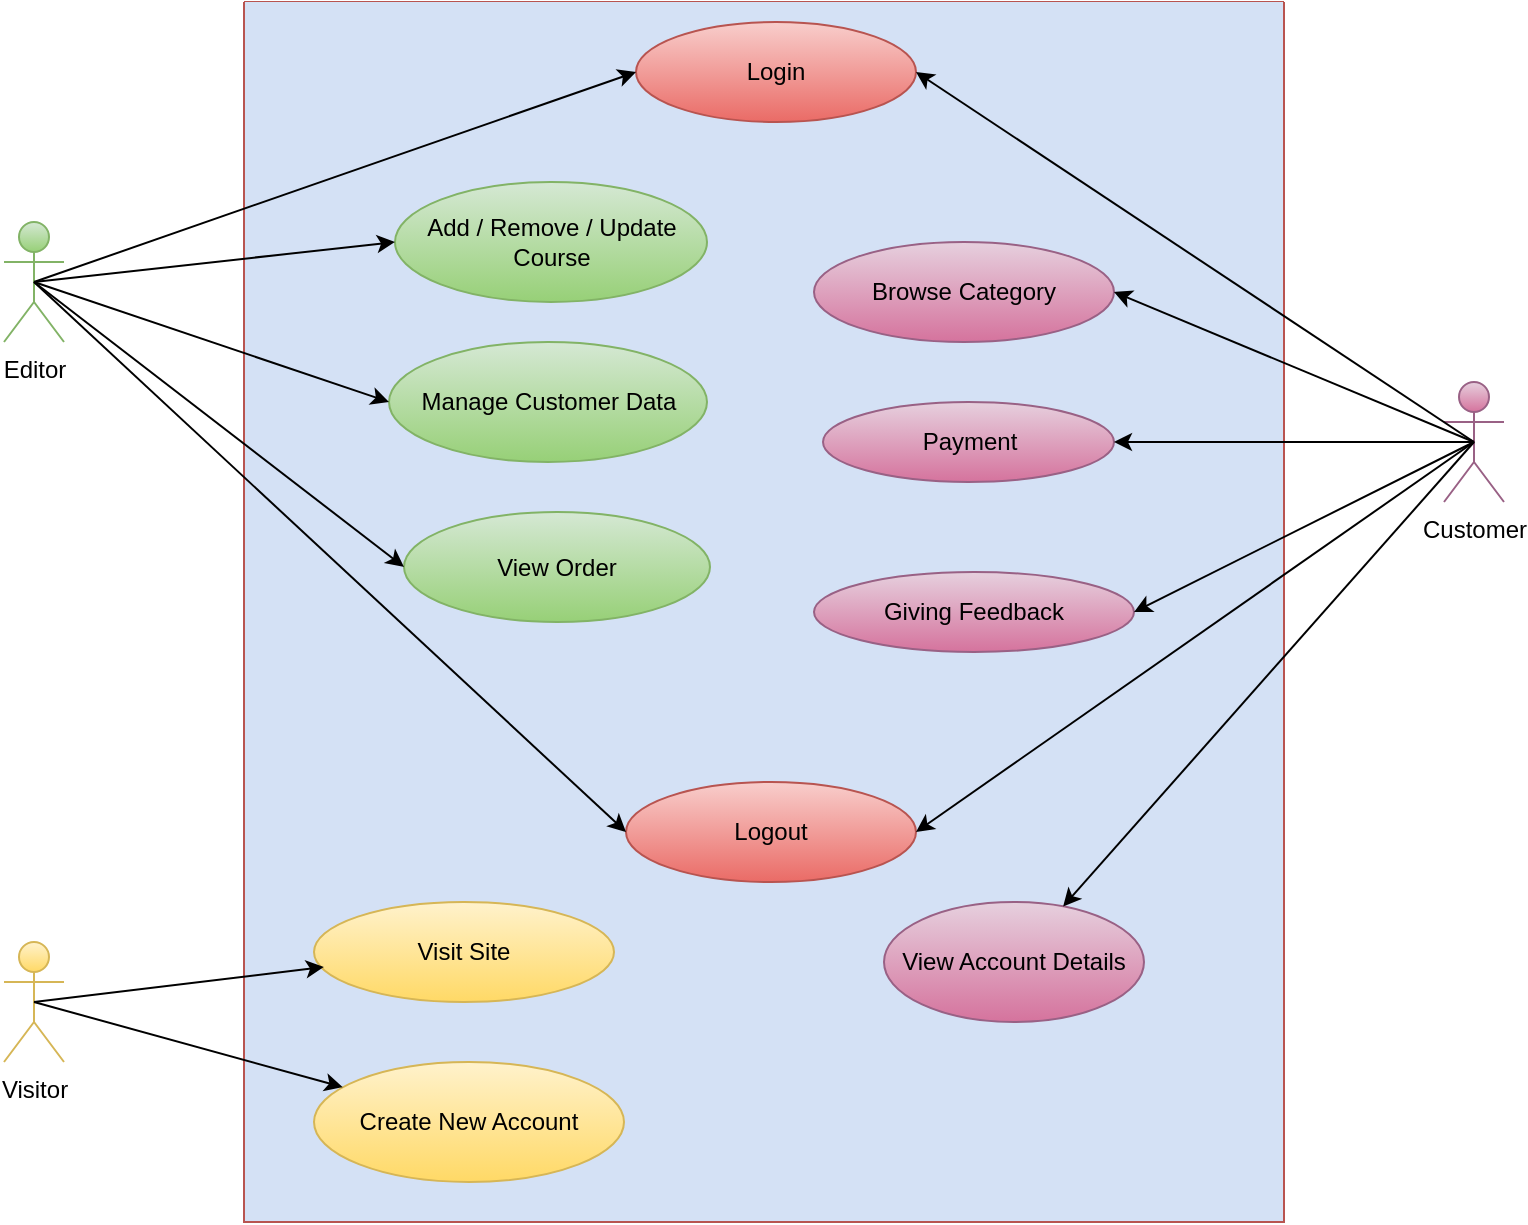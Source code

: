 <mxfile compressed="true" version="16.5.6" type="github"><diagram id="SVKaOEhVigUVczkBLGVq" name="Page-1"><mxGraphModel dx="868" dy="450" grid="1" gridSize="10" guides="1" tooltips="1" connect="1" arrows="1" fold="1" page="1" pageScale="1" pageWidth="827" pageHeight="1169" math="0" shadow="0"><root><object label="" id="0"><mxCell/></object><mxCell id="1" parent="0"/><mxCell id="2un76AmxoCiAzIp-n82Q-10" value="" style="swimlane;startSize=0;fillColor=#f8cecc;strokeColor=#b85450;swimlaneFillColor=#D4E1F5;gradientDirection=south;gradientColor=none;rounded=0;shadow=0;sketch=0;glass=0;labelBackgroundColor=none;" parent="1" vertex="1"><mxGeometry x="160" y="30" width="520" height="610" as="geometry"/></mxCell><mxCell id="c1tF5glh7n1Xves2hnFM-6" value="Create New Account" style="ellipse;whiteSpace=wrap;html=1;fillColor=#fff2cc;strokeColor=#d6b656;gradientColor=#ffd966;" parent="2un76AmxoCiAzIp-n82Q-10" vertex="1"><mxGeometry x="35" y="530" width="155" height="60" as="geometry"/></mxCell><mxCell id="c1tF5glh7n1Xves2hnFM-5" value="Visit Site" style="ellipse;whiteSpace=wrap;html=1;fillColor=#fff2cc;strokeColor=#d6b656;gradientColor=#ffd966;" parent="2un76AmxoCiAzIp-n82Q-10" vertex="1"><mxGeometry x="35" y="450" width="150" height="50" as="geometry"/></mxCell><mxCell id="c1tF5glh7n1Xves2hnFM-3" value="Logout" style="ellipse;whiteSpace=wrap;html=1;fillColor=#f8cecc;strokeColor=#b85450;gradientColor=#ea6b66;" parent="2un76AmxoCiAzIp-n82Q-10" vertex="1"><mxGeometry x="191" y="390" width="145" height="50" as="geometry"/></mxCell><mxCell id="c1tF5glh7n1Xves2hnFM-4" value="View Account Details" style="ellipse;whiteSpace=wrap;html=1;fillColor=#e6d0de;strokeColor=#996185;gradientColor=#d5739d;" parent="2un76AmxoCiAzIp-n82Q-10" vertex="1"><mxGeometry x="320" y="450" width="130" height="60" as="geometry"/></mxCell><mxCell id="2un76AmxoCiAzIp-n82Q-3" value="Giving Feedback" style="ellipse;whiteSpace=wrap;html=1;fillColor=#e6d0de;strokeColor=#996185;gradientColor=#d5739d;" parent="2un76AmxoCiAzIp-n82Q-10" vertex="1"><mxGeometry x="285" y="285" width="160" height="40" as="geometry"/></mxCell><mxCell id="2un76AmxoCiAzIp-n82Q-2" value="Payment" style="ellipse;whiteSpace=wrap;html=1;fillColor=#e6d0de;strokeColor=#996185;gradientColor=#d5739d;" parent="2un76AmxoCiAzIp-n82Q-10" vertex="1"><mxGeometry x="289.5" y="200" width="145.5" height="40" as="geometry"/></mxCell><mxCell id="2un76AmxoCiAzIp-n82Q-1" value="Browse Category" style="ellipse;whiteSpace=wrap;html=1;fillColor=#e6d0de;strokeColor=#996185;gradientColor=#d5739d;" parent="2un76AmxoCiAzIp-n82Q-10" vertex="1"><mxGeometry x="285" y="120" width="150" height="50" as="geometry"/></mxCell><mxCell id="c1tF5glh7n1Xves2hnFM-2" value="Login" style="ellipse;whiteSpace=wrap;html=1;fillColor=#f8cecc;strokeColor=#b85450;gradientColor=#ea6b66;" parent="2un76AmxoCiAzIp-n82Q-10" vertex="1"><mxGeometry x="196" y="10" width="140" height="50" as="geometry"/></mxCell><mxCell id="2un76AmxoCiAzIp-n82Q-4" value="Add / Remove / Update Course" style="ellipse;whiteSpace=wrap;html=1;fillColor=#d5e8d4;strokeColor=#82b366;gradientColor=#97d077;" parent="2un76AmxoCiAzIp-n82Q-10" vertex="1"><mxGeometry x="75.5" y="90" width="156" height="60" as="geometry"/></mxCell><mxCell id="2un76AmxoCiAzIp-n82Q-12" value="Manage Customer Data" style="ellipse;whiteSpace=wrap;html=1;rounded=0;shadow=0;glass=0;labelBackgroundColor=none;sketch=0;gradientDirection=south;fillColor=#d5e8d4;strokeColor=#82b366;gradientColor=#97d077;" parent="2un76AmxoCiAzIp-n82Q-10" vertex="1"><mxGeometry x="72.5" y="170" width="159" height="60" as="geometry"/></mxCell><mxCell id="2un76AmxoCiAzIp-n82Q-15" value="View Order" style="ellipse;whiteSpace=wrap;html=1;rounded=0;shadow=0;glass=0;labelBackgroundColor=none;sketch=0;gradientDirection=south;fillColor=#d5e8d4;strokeColor=#82b366;gradientColor=#97d077;" parent="2un76AmxoCiAzIp-n82Q-10" vertex="1"><mxGeometry x="80" y="255" width="153" height="55" as="geometry"/></mxCell><mxCell id="cUy7YZxRetMB7Kt8PGve-1" value="Editor" style="shape=umlActor;verticalLabelPosition=bottom;verticalAlign=top;html=1;outlineConnect=0;fillColor=#d5e8d4;gradientColor=#97d077;strokeColor=#82b366;" parent="1" vertex="1"><mxGeometry x="40" y="140" width="30" height="60" as="geometry"/></mxCell><mxCell id="cUy7YZxRetMB7Kt8PGve-2" value="Visitor" style="shape=umlActor;verticalLabelPosition=bottom;verticalAlign=top;html=1;outlineConnect=0;fillColor=#fff2cc;gradientColor=#ffd966;strokeColor=#d6b656;" parent="1" vertex="1"><mxGeometry x="40" y="500" width="30" height="60" as="geometry"/></mxCell><mxCell id="aoWT-LzkS2eulk2DC-qY-1" value="Customer" style="shape=umlActor;verticalLabelPosition=bottom;verticalAlign=top;html=1;outlineConnect=0;fillColor=#e6d0de;gradientColor=#d5739d;strokeColor=#996185;" parent="1" vertex="1"><mxGeometry x="760" y="220" width="30" height="60" as="geometry"/></mxCell><mxCell id="IfXhBUEUI42p9_bn3BJ2-1" value="" style="endArrow=classic;html=1;rounded=0;entryX=0;entryY=0.5;entryDx=0;entryDy=0;exitX=0.5;exitY=0.5;exitDx=0;exitDy=0;exitPerimeter=0;" parent="1" source="cUy7YZxRetMB7Kt8PGve-1" target="c1tF5glh7n1Xves2hnFM-2" edge="1"><mxGeometry width="50" height="50" relative="1" as="geometry"><mxPoint x="80" y="125" as="sourcePoint"/><mxPoint x="350" y="90" as="targetPoint"/></mxGeometry></mxCell><mxCell id="IfXhBUEUI42p9_bn3BJ2-2" value="" style="endArrow=classic;html=1;rounded=0;entryX=1;entryY=0.5;entryDx=0;entryDy=0;exitX=0.5;exitY=0.5;exitDx=0;exitDy=0;exitPerimeter=0;" parent="1" source="aoWT-LzkS2eulk2DC-qY-1" target="c1tF5glh7n1Xves2hnFM-2" edge="1"><mxGeometry width="50" height="50" relative="1" as="geometry"><mxPoint x="760" y="240" as="sourcePoint"/><mxPoint x="740" y="70" as="targetPoint"/></mxGeometry></mxCell><mxCell id="IfXhBUEUI42p9_bn3BJ2-3" value="" style="endArrow=classic;html=1;rounded=0;entryX=1;entryY=0.5;entryDx=0;entryDy=0;exitX=0.5;exitY=0.5;exitDx=0;exitDy=0;exitPerimeter=0;" parent="1" source="aoWT-LzkS2eulk2DC-qY-1" target="c1tF5glh7n1Xves2hnFM-3" edge="1"><mxGeometry width="50" height="50" relative="1" as="geometry"><mxPoint x="760" y="260" as="sourcePoint"/><mxPoint x="483.499" y="115.159" as="targetPoint"/></mxGeometry></mxCell><mxCell id="IfXhBUEUI42p9_bn3BJ2-4" value="" style="endArrow=classic;html=1;rounded=0;entryX=0;entryY=0.5;entryDx=0;entryDy=0;exitX=0.5;exitY=0.5;exitDx=0;exitDy=0;exitPerimeter=0;" parent="1" source="cUy7YZxRetMB7Kt8PGve-1" target="c1tF5glh7n1Xves2hnFM-3" edge="1"><mxGeometry width="50" height="50" relative="1" as="geometry"><mxPoint x="80" y="135" as="sourcePoint"/><mxPoint x="364.375" y="114.463" as="targetPoint"/></mxGeometry></mxCell><mxCell id="IfXhBUEUI42p9_bn3BJ2-5" value="" style="endArrow=classic;html=1;rounded=0;exitX=0.5;exitY=0.5;exitDx=0;exitDy=0;exitPerimeter=0;" parent="1" source="aoWT-LzkS2eulk2DC-qY-1" target="c1tF5glh7n1Xves2hnFM-4" edge="1"><mxGeometry width="50" height="50" relative="1" as="geometry"><mxPoint x="760" y="280" as="sourcePoint"/><mxPoint x="480" y="350" as="targetPoint"/></mxGeometry></mxCell><mxCell id="IfXhBUEUI42p9_bn3BJ2-6" value="" style="endArrow=classic;html=1;rounded=0;entryX=0.033;entryY=0.65;entryDx=0;entryDy=0;entryPerimeter=0;exitX=0.5;exitY=0.5;exitDx=0;exitDy=0;exitPerimeter=0;" parent="1" source="cUy7YZxRetMB7Kt8PGve-2" target="c1tF5glh7n1Xves2hnFM-5" edge="1"><mxGeometry width="50" height="50" relative="1" as="geometry"><mxPoint x="80" y="480" as="sourcePoint"/><mxPoint x="130" y="430" as="targetPoint"/></mxGeometry></mxCell><mxCell id="IfXhBUEUI42p9_bn3BJ2-7" value="" style="endArrow=classic;html=1;rounded=0;exitX=0.5;exitY=0.5;exitDx=0;exitDy=0;exitPerimeter=0;" parent="1" source="cUy7YZxRetMB7Kt8PGve-2" target="c1tF5glh7n1Xves2hnFM-6" edge="1"><mxGeometry width="50" height="50" relative="1" as="geometry"><mxPoint x="80" y="490" as="sourcePoint"/><mxPoint x="223.96" y="422" as="targetPoint"/></mxGeometry></mxCell><mxCell id="2un76AmxoCiAzIp-n82Q-5" value="" style="endArrow=classic;html=1;rounded=0;entryX=1;entryY=0.5;entryDx=0;entryDy=0;exitX=0.5;exitY=0.5;exitDx=0;exitDy=0;exitPerimeter=0;" parent="1" source="aoWT-LzkS2eulk2DC-qY-1" target="2un76AmxoCiAzIp-n82Q-1" edge="1"><mxGeometry width="50" height="50" relative="1" as="geometry"><mxPoint x="760" y="250" as="sourcePoint"/><mxPoint x="490" y="100" as="targetPoint"/></mxGeometry></mxCell><mxCell id="2un76AmxoCiAzIp-n82Q-6" value="" style="endArrow=classic;html=1;rounded=0;entryX=1;entryY=0.5;entryDx=0;entryDy=0;exitX=0.5;exitY=0.5;exitDx=0;exitDy=0;exitPerimeter=0;" parent="1" source="aoWT-LzkS2eulk2DC-qY-1" target="2un76AmxoCiAzIp-n82Q-2" edge="1"><mxGeometry width="50" height="50" relative="1" as="geometry"><mxPoint x="760" y="250" as="sourcePoint"/><mxPoint x="610" y="185" as="targetPoint"/></mxGeometry></mxCell><mxCell id="2un76AmxoCiAzIp-n82Q-7" value="" style="endArrow=classic;html=1;rounded=0;entryX=1;entryY=0.5;entryDx=0;entryDy=0;exitX=0.5;exitY=0.5;exitDx=0;exitDy=0;exitPerimeter=0;" parent="1" source="aoWT-LzkS2eulk2DC-qY-1" target="2un76AmxoCiAzIp-n82Q-3" edge="1"><mxGeometry width="50" height="50" relative="1" as="geometry"><mxPoint x="755" y="270" as="sourcePoint"/><mxPoint x="615.5" y="240" as="targetPoint"/></mxGeometry></mxCell><mxCell id="2un76AmxoCiAzIp-n82Q-8" value="" style="endArrow=classic;html=1;rounded=0;entryX=0;entryY=0.5;entryDx=0;entryDy=0;exitX=0.5;exitY=0.5;exitDx=0;exitDy=0;exitPerimeter=0;" parent="1" source="cUy7YZxRetMB7Kt8PGve-1" target="2un76AmxoCiAzIp-n82Q-4" edge="1"><mxGeometry width="50" height="50" relative="1" as="geometry"><mxPoint x="80" y="130" as="sourcePoint"/><mxPoint x="364" y="100" as="targetPoint"/></mxGeometry></mxCell><mxCell id="2un76AmxoCiAzIp-n82Q-14" value="" style="endArrow=classic;html=1;rounded=0;entryX=0;entryY=0.5;entryDx=0;entryDy=0;exitX=0.5;exitY=0.5;exitDx=0;exitDy=0;exitPerimeter=0;" parent="1" source="cUy7YZxRetMB7Kt8PGve-1" target="2un76AmxoCiAzIp-n82Q-12" edge="1"><mxGeometry width="50" height="50" relative="1" as="geometry"><mxPoint x="65" y="130" as="sourcePoint"/><mxPoint x="244" y="200" as="targetPoint"/></mxGeometry></mxCell><mxCell id="2un76AmxoCiAzIp-n82Q-16" value="" style="endArrow=classic;html=1;rounded=0;entryX=0;entryY=0.5;entryDx=0;entryDy=0;exitX=0.5;exitY=0.5;exitDx=0;exitDy=0;exitPerimeter=0;" parent="1" source="cUy7YZxRetMB7Kt8PGve-1" target="2un76AmxoCiAzIp-n82Q-15" edge="1"><mxGeometry width="50" height="50" relative="1" as="geometry"><mxPoint x="75" y="140" as="sourcePoint"/><mxPoint x="260" y="300" as="targetPoint"/></mxGeometry></mxCell></root></mxGraphModel></diagram></mxfile>